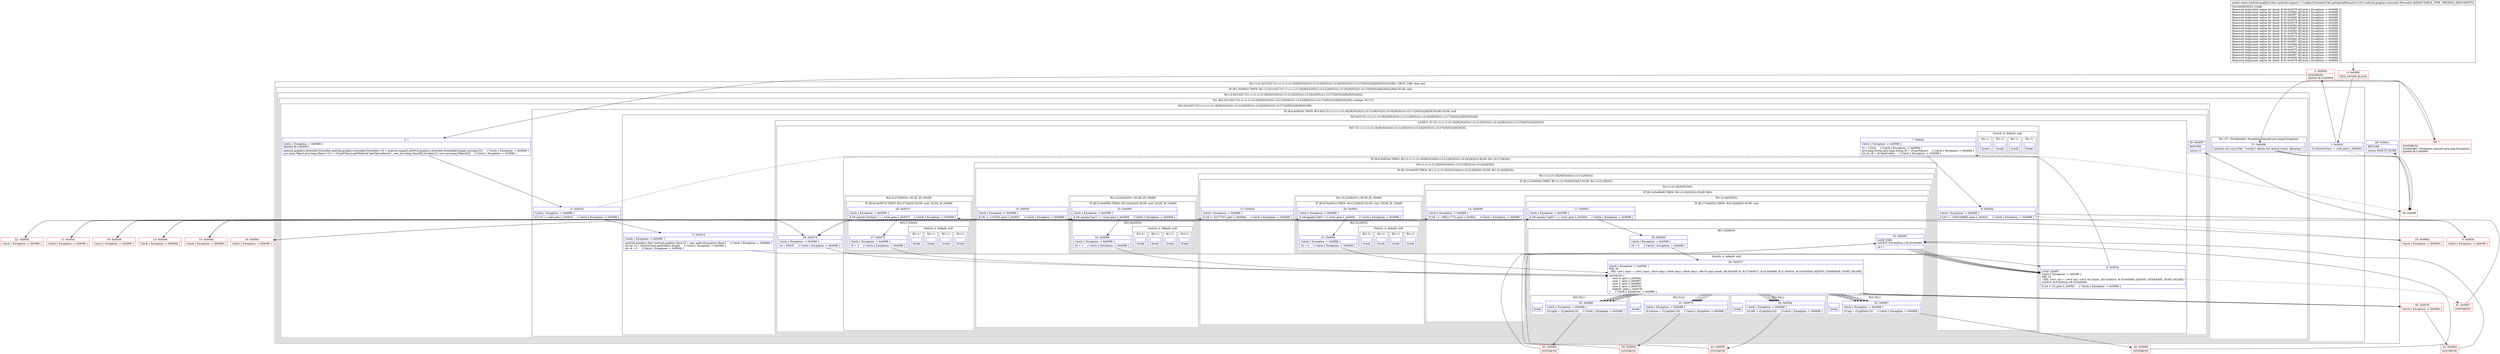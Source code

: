 digraph "CFG forandroid.support.v7.widget.DrawableUtils.getOpticalBounds(Landroid\/graphics\/drawable\/Drawable;)Landroid\/graphics\/Rect;" {
subgraph cluster_Region_1064607276 {
label = "R(2:(1:(2:3|(3:5|(5:7|(1:(1:(1:(1:(3:18|29|35))(0))(1:(3:21|29|35)))(1:(3:24|29|35)))(1:(3:27|29|35))|28|29|35)|36)))|40) | DECL_VAR: char null\l";
node [shape=record,color=blue];
subgraph cluster_IfRegion_1312158546 {
label = "IF [B:1:0x0002] THEN: R(1:(2:3|(3:5|(5:7|(1:(1:(1:(1:(3:18|29|35))(0))(1:(3:21|29|35)))(1:(3:24|29|35)))(1:(3:27|29|35))|28|29|35)|36))) ELSE: null";
node [shape=record,color=blue];
Node_1 [shape=record,label="{1\:\ 0x0002|if (sInsetsClazz != null) goto L_0x0004\l}"];
subgraph cluster_Region_1973008264 {
label = "R(1:(2:3|(3:5|(5:7|(1:(1:(1:(1:(3:18|29|35))(0))(1:(3:21|29|35)))(1:(3:24|29|35)))(1:(3:27|29|35))|28|29|35)|36)))";
node [shape=record,color=blue];
subgraph cluster_TryCatchRegion_790400846 {
label = "Try: R(2:3|(3:5|(5:7|(1:(1:(1:(1:(3:18|29|35))(0))(1:(3:21|29|35)))(1:(3:24|29|35)))(1:(3:27|29|35))|28|29|35)|36)) catches: R(1:37)";
node [shape=record,color=blue];
subgraph cluster_Region_1422257320 {
label = "R(2:3|(3:5|(5:7|(1:(1:(1:(1:(3:18|29|35))(0))(1:(3:21|29|35)))(1:(3:24|29|35)))(1:(3:27|29|35))|28|29|35)|36))";
node [shape=record,color=blue];
Node_3 [shape=record,label="{3\:\ ?|Catch:\{ Exception \-\> 0x0098 \}\lSplitter:B:2:0x0004\l|android.graphics.drawable.Drawable android.graphics.drawable.Drawable r10 = android.support.p000v4.graphics.drawable.DrawableCompat.unwrap(r10)     \/\/ Catch:\{ Exception \-\> 0x0098 \}\ljava.lang.Object java.lang.Object r10 = r10.getClass().getMethod(\"getOpticalInsets\", new java.lang.Class[0]).invoke(r10, new java.lang.Object[0])     \/\/ Catch:\{ Exception \-\> 0x0098 \}\l}"];
subgraph cluster_IfRegion_214533162 {
label = "IF [B:4:0x001b] THEN: R(3:5|(5:7|(1:(1:(1:(1:(3:18|29|35))(0))(1:(3:21|29|35)))(1:(3:24|29|35)))(1:(3:27|29|35))|28|29|35)|36) ELSE: null";
node [shape=record,color=blue];
Node_4 [shape=record,label="{4\:\ 0x001b|Catch:\{ Exception \-\> 0x0098 \}\l|if (r10 != null) goto L_0x001d     \/\/ Catch:\{ Exception \-\> 0x0098 \}\l}"];
subgraph cluster_Region_1328792829 {
label = "R(3:5|(5:7|(1:(1:(1:(1:(3:18|29|35))(0))(1:(3:21|29|35)))(1:(3:24|29|35)))(1:(3:27|29|35))|28|29|35)|36)";
node [shape=record,color=blue];
Node_5 [shape=record,label="{5\:\ 0x001d|Catch:\{ Exception \-\> 0x0098 \}\l|android.graphics.Rect android.graphics.Rect r0 = new android.graphics.Rect()     \/\/ Catch:\{ Exception \-\> 0x0098 \}\lint int r3 = sInsetsClazz.getFields().length     \/\/ Catch:\{ Exception \-\> 0x0098 \}\lint r4 = 0     \/\/ Catch:\{ Exception \-\> 0x0098 \}\l}"];
subgraph cluster_LoopRegion_880996735 {
label = "LOOP:0: (5:7|(1:(1:(1:(1:(3:18|29|35))(0))(1:(3:21|29|35)))(1:(3:24|29|35)))(1:(3:27|29|35))|28|29|35)";
node [shape=record,color=blue];
Node_6 [shape=record,label="{6\:\ 0x002a|LOOP_START\lCatch:\{ Exception \-\> 0x0098 \}\lPHI: r4 \l  PHI: (r4v1 int) = (r4v0 int), (r4v2 int) binds: [B:5:0x001d, B:35:0x0094] A[DONT_GENERATE, DONT_INLINE]\lLOOP:0: B:6:0x002a\-\>B:35:0x0094\l|if (r4 \< r3) goto L_0x002c     \/\/ Catch:\{ Exception \-\> 0x0098 \}\l}"];
subgraph cluster_Region_1018507057 {
label = "R(5:7|(1:(1:(1:(1:(3:18|29|35))(0))(1:(3:21|29|35)))(1:(3:24|29|35)))(1:(3:27|29|35))|28|29|35)";
node [shape=record,color=blue];
Node_7 [shape=record,label="{7\:\ 0x002c|Catch:\{ Exception \-\> 0x0098 \}\l|r5 = r1[r4]     \/\/ Catch:\{ Exception \-\> 0x0098 \}\ljava.lang.String java.lang.String r6 = r5.getName()     \/\/ Catch:\{ Exception \-\> 0x0098 \}\lint int r8 = r6.hashCode()     \/\/ Catch:\{ Exception \-\> 0x0098 \}\l}"];
subgraph cluster_IfRegion_25772346 {
label = "IF [B:8:0x003a] THEN: R(1:(1:(1:(1:(3:18|29|35))(0))(1:(3:21|29|35)))(1:(3:24|29|35))) ELSE: R(1:(3:27|29|35))";
node [shape=record,color=blue];
Node_8 [shape=record,label="{8\:\ 0x003a|Catch:\{ Exception \-\> 0x0098 \}\l|if (r8 != \-1383228885) goto L_0x003c     \/\/ Catch:\{ Exception \-\> 0x0098 \}\l}"];
subgraph cluster_Region_1439448030 {
label = "R(1:(1:(1:(1:(3:18|29|35))(0))(1:(3:21|29|35)))(1:(3:24|29|35)))";
node [shape=record,color=blue];
subgraph cluster_IfRegion_1911638528 {
label = "IF [B:10:0x003f] THEN: R(1:(1:(1:(3:18|29|35))(0))(1:(3:21|29|35))) ELSE: R(1:(3:24|29|35))";
node [shape=record,color=blue];
Node_10 [shape=record,label="{10\:\ 0x003f|Catch:\{ Exception \-\> 0x0098 \}\l|if (r8 != 115029) goto L_0x0041     \/\/ Catch:\{ Exception \-\> 0x0098 \}\l}"];
subgraph cluster_Region_1834087192 {
label = "R(1:(1:(1:(3:18|29|35))(0))(1:(3:21|29|35)))";
node [shape=record,color=blue];
subgraph cluster_IfRegion_344372044 {
label = "IF [B:12:0x0044] THEN: R(1:(1:(3:18|29|35))(0)) ELSE: R(1:(3:21|29|35))";
node [shape=record,color=blue];
Node_12 [shape=record,label="{12\:\ 0x0044|Catch:\{ Exception \-\> 0x0098 \}\l|if (r8 != 3317767) goto L_0x0046     \/\/ Catch:\{ Exception \-\> 0x0098 \}\l}"];
subgraph cluster_Region_654075651 {
label = "R(1:(1:(3:18|29|35))(0))";
node [shape=record,color=blue];
subgraph cluster_IfRegion_20274987 {
label = "IF [B:14:0x0049] THEN: R(1:(3:18|29|35)) ELSE: R(0)";
node [shape=record,color=blue];
Node_14 [shape=record,label="{14\:\ 0x0049|Catch:\{ Exception \-\> 0x0098 \}\l|if (r8 == 108511772) goto L_0x004c     \/\/ Catch:\{ Exception \-\> 0x0098 \}\l}"];
subgraph cluster_Region_97940394 {
label = "R(1:(3:18|29|35))";
node [shape=record,color=blue];
subgraph cluster_IfRegion_1865963382 {
label = "IF [B:17:0x0052] THEN: R(3:18|29|35) ELSE: null";
node [shape=record,color=blue];
Node_17 [shape=record,label="{17\:\ 0x0052|Catch:\{ Exception \-\> 0x0098 \}\l|if (r6.equals(\"right\") == true) goto L_0x0054     \/\/ Catch:\{ Exception \-\> 0x0098 \}\l}"];
subgraph cluster_Region_1816085294 {
label = "R(3:18|29|35)";
node [shape=record,color=blue];
Node_18 [shape=record,label="{18\:\ 0x0054|Catch:\{ Exception \-\> 0x0098 \}\l|r6 = 2     \/\/ Catch:\{ Exception \-\> 0x0098 \}\l}"];
subgraph cluster_SwitchRegion_829471237 {
label = "Switch: 4, default: null";
node [shape=record,color=blue];
Node_29 [shape=record,label="{29\:\ 0x0075|Catch:\{ Exception \-\> 0x0098 \}\lPHI: r6 \l  PHI: (r6v1 char) = (r6v2 char), (r6v4 char), (r6v6 char), (r6v8 char), (r6v10 char) binds: [B:28:0x0074, B:27:0x0072, B:24:0x0068, B:21:0x005e, B:18:0x0054] A[DONT_GENERATE, DONT_INLINE]\l|switch(r6) \{\l    case 0: goto L_0x008e;\l    case 1: goto L_0x0087;\l    case 2: goto L_0x0080;\l    case 3: goto L_0x0079;\l    default: goto L_0x0078;\l\}     \/\/ Catch:\{ Exception \-\> 0x0098 \}\l}"];
subgraph cluster_Region_1635792259 {
label = "R(2:34|1)";
node [shape=record,color=blue];
Node_34 [shape=record,label="{34\:\ 0x008e|Catch:\{ Exception \-\> 0x0098 \}\l|r0.left = r5.getInt(r10)     \/\/ Catch:\{ Exception \-\> 0x0098 \}\l}"];
Node_InsnContainer_1398490624 [shape=record,label="{|break\l}"];
}
subgraph cluster_Region_336396093 {
label = "R(2:33|1)";
node [shape=record,color=blue];
Node_33 [shape=record,label="{33\:\ 0x0087|Catch:\{ Exception \-\> 0x0098 \}\l|r0.top = r5.getInt(r10)     \/\/ Catch:\{ Exception \-\> 0x0098 \}\l}"];
Node_InsnContainer_383444759 [shape=record,label="{|break\l}"];
}
subgraph cluster_Region_1876423096 {
label = "R(2:32|1)";
node [shape=record,color=blue];
Node_32 [shape=record,label="{32\:\ 0x0080|Catch:\{ Exception \-\> 0x0098 \}\l|r0.right = r5.getInt(r10)     \/\/ Catch:\{ Exception \-\> 0x0098 \}\l}"];
Node_InsnContainer_547855685 [shape=record,label="{|break\l}"];
}
subgraph cluster_Region_796901564 {
label = "R(2:31|1)";
node [shape=record,color=blue];
Node_31 [shape=record,label="{31\:\ 0x0079|Catch:\{ Exception \-\> 0x0098 \}\l|r0.bottom = r5.getInt(r10)     \/\/ Catch:\{ Exception \-\> 0x0098 \}\l}"];
Node_InsnContainer_347323334 [shape=record,label="{|break\l}"];
}
}
Node_35 [shape=record,label="{35\:\ 0x0094|LOOP_END\lLOOP:0: B:6:0x002a\-\>B:35:0x0094\l|r4++\l}"];
}
}
}
subgraph cluster_Region_500274198 {
label = "R(0)";
node [shape=record,color=blue];
}
}
}
subgraph cluster_Region_1550985956 {
label = "R(1:(3:21|29|35)) | ELSE_IF_CHAIN\l";
node [shape=record,color=blue];
subgraph cluster_IfRegion_1913668360 {
label = "IF [B:20:0x005c] THEN: R(3:21|29|35) ELSE: null | ELSE_IF_CHAIN\l";
node [shape=record,color=blue];
Node_20 [shape=record,label="{20\:\ 0x005c|Catch:\{ Exception \-\> 0x0098 \}\l|if (r6.equals(\"left\") == true) goto L_0x005e     \/\/ Catch:\{ Exception \-\> 0x0098 \}\l}"];
subgraph cluster_Region_1033110581 {
label = "R(3:21|29|35)";
node [shape=record,color=blue];
Node_21 [shape=record,label="{21\:\ 0x005e|Catch:\{ Exception \-\> 0x0098 \}\l|r6 = 0     \/\/ Catch:\{ Exception \-\> 0x0098 \}\l}"];
subgraph cluster_SwitchRegion_1084479898 {
label = "Switch: 4, default: null";
node [shape=record,color=blue];
Node_29 [shape=record,label="{29\:\ 0x0075|Catch:\{ Exception \-\> 0x0098 \}\lPHI: r6 \l  PHI: (r6v1 char) = (r6v2 char), (r6v4 char), (r6v6 char), (r6v8 char), (r6v10 char) binds: [B:28:0x0074, B:27:0x0072, B:24:0x0068, B:21:0x005e, B:18:0x0054] A[DONT_GENERATE, DONT_INLINE]\l|switch(r6) \{\l    case 0: goto L_0x008e;\l    case 1: goto L_0x0087;\l    case 2: goto L_0x0080;\l    case 3: goto L_0x0079;\l    default: goto L_0x0078;\l\}     \/\/ Catch:\{ Exception \-\> 0x0098 \}\l}"];
subgraph cluster_Region_1229400003 {
label = "R(1:1)";
node [shape=record,color=blue];
Node_InsnContainer_1487371225 [shape=record,label="{|break\l}"];
}
subgraph cluster_Region_357519139 {
label = "R(1:1)";
node [shape=record,color=blue];
Node_InsnContainer_1274948377 [shape=record,label="{|break\l}"];
}
subgraph cluster_Region_1006072986 {
label = "R(1:1)";
node [shape=record,color=blue];
Node_InsnContainer_1483581838 [shape=record,label="{|break\l}"];
}
subgraph cluster_Region_926204919 {
label = "R(1:1)";
node [shape=record,color=blue];
Node_InsnContainer_229146859 [shape=record,label="{|break\l}"];
}
}
Node_35 [shape=record,label="{35\:\ 0x0094|LOOP_END\lLOOP:0: B:6:0x002a\-\>B:35:0x0094\l|r4++\l}"];
}
}
}
}
}
subgraph cluster_Region_234583648 {
label = "R(1:(3:24|29|35)) | ELSE_IF_CHAIN\l";
node [shape=record,color=blue];
subgraph cluster_IfRegion_402546071 {
label = "IF [B:23:0x0066] THEN: R(3:24|29|35) ELSE: null | ELSE_IF_CHAIN\l";
node [shape=record,color=blue];
Node_23 [shape=record,label="{23\:\ 0x0066|Catch:\{ Exception \-\> 0x0098 \}\l|if (r6.equals(\"top\") == true) goto L_0x0068     \/\/ Catch:\{ Exception \-\> 0x0098 \}\l}"];
subgraph cluster_Region_1817262934 {
label = "R(3:24|29|35)";
node [shape=record,color=blue];
Node_24 [shape=record,label="{24\:\ 0x0068|Catch:\{ Exception \-\> 0x0098 \}\l|r6 = 1     \/\/ Catch:\{ Exception \-\> 0x0098 \}\l}"];
subgraph cluster_SwitchRegion_955223944 {
label = "Switch: 4, default: null";
node [shape=record,color=blue];
Node_29 [shape=record,label="{29\:\ 0x0075|Catch:\{ Exception \-\> 0x0098 \}\lPHI: r6 \l  PHI: (r6v1 char) = (r6v2 char), (r6v4 char), (r6v6 char), (r6v8 char), (r6v10 char) binds: [B:28:0x0074, B:27:0x0072, B:24:0x0068, B:21:0x005e, B:18:0x0054] A[DONT_GENERATE, DONT_INLINE]\l|switch(r6) \{\l    case 0: goto L_0x008e;\l    case 1: goto L_0x0087;\l    case 2: goto L_0x0080;\l    case 3: goto L_0x0079;\l    default: goto L_0x0078;\l\}     \/\/ Catch:\{ Exception \-\> 0x0098 \}\l}"];
subgraph cluster_Region_693491737 {
label = "R(1:1)";
node [shape=record,color=blue];
Node_InsnContainer_1622391296 [shape=record,label="{|break\l}"];
}
subgraph cluster_Region_908957696 {
label = "R(1:1)";
node [shape=record,color=blue];
Node_InsnContainer_1929036418 [shape=record,label="{|break\l}"];
}
subgraph cluster_Region_1969768916 {
label = "R(1:1)";
node [shape=record,color=blue];
Node_InsnContainer_141991619 [shape=record,label="{|break\l}"];
}
subgraph cluster_Region_1388440149 {
label = "R(1:1)";
node [shape=record,color=blue];
Node_InsnContainer_1988877405 [shape=record,label="{|break\l}"];
}
}
Node_35 [shape=record,label="{35\:\ 0x0094|LOOP_END\lLOOP:0: B:6:0x002a\-\>B:35:0x0094\l|r4++\l}"];
}
}
}
}
}
subgraph cluster_Region_1100615089 {
label = "R(1:(3:27|29|35)) | ELSE_IF_CHAIN\l";
node [shape=record,color=blue];
subgraph cluster_IfRegion_749154367 {
label = "IF [B:26:0x0070] THEN: R(3:27|29|35) ELSE: null | ELSE_IF_CHAIN\l";
node [shape=record,color=blue];
Node_26 [shape=record,label="{26\:\ 0x0070|Catch:\{ Exception \-\> 0x0098 \}\l|if (r6.equals(\"bottom\") == true) goto L_0x0072     \/\/ Catch:\{ Exception \-\> 0x0098 \}\l}"];
subgraph cluster_Region_2030587210 {
label = "R(3:27|29|35)";
node [shape=record,color=blue];
Node_27 [shape=record,label="{27\:\ 0x0072|Catch:\{ Exception \-\> 0x0098 \}\l|r6 = 3     \/\/ Catch:\{ Exception \-\> 0x0098 \}\l}"];
subgraph cluster_SwitchRegion_2108036039 {
label = "Switch: 4, default: null";
node [shape=record,color=blue];
Node_29 [shape=record,label="{29\:\ 0x0075|Catch:\{ Exception \-\> 0x0098 \}\lPHI: r6 \l  PHI: (r6v1 char) = (r6v2 char), (r6v4 char), (r6v6 char), (r6v8 char), (r6v10 char) binds: [B:28:0x0074, B:27:0x0072, B:24:0x0068, B:21:0x005e, B:18:0x0054] A[DONT_GENERATE, DONT_INLINE]\l|switch(r6) \{\l    case 0: goto L_0x008e;\l    case 1: goto L_0x0087;\l    case 2: goto L_0x0080;\l    case 3: goto L_0x0079;\l    default: goto L_0x0078;\l\}     \/\/ Catch:\{ Exception \-\> 0x0098 \}\l}"];
subgraph cluster_Region_543739236 {
label = "R(1:1)";
node [shape=record,color=blue];
Node_InsnContainer_145331200 [shape=record,label="{|break\l}"];
}
subgraph cluster_Region_424671009 {
label = "R(1:1)";
node [shape=record,color=blue];
Node_InsnContainer_1413150692 [shape=record,label="{|break\l}"];
}
subgraph cluster_Region_845087722 {
label = "R(1:1)";
node [shape=record,color=blue];
Node_InsnContainer_1989314613 [shape=record,label="{|break\l}"];
}
subgraph cluster_Region_276991801 {
label = "R(1:1)";
node [shape=record,color=blue];
Node_InsnContainer_319082266 [shape=record,label="{|break\l}"];
}
}
Node_35 [shape=record,label="{35\:\ 0x0094|LOOP_END\lLOOP:0: B:6:0x002a\-\>B:35:0x0094\l|r4++\l}"];
}
}
}
}
Node_28 [shape=record,label="{28\:\ 0x0074|Catch:\{ Exception \-\> 0x0098 \}\l|r6 = 65535     \/\/ Catch:\{ Exception \-\> 0x0098 \}\l}"];
subgraph cluster_SwitchRegion_1494142659 {
label = "Switch: 4, default: null";
node [shape=record,color=blue];
Node_29 [shape=record,label="{29\:\ 0x0075|Catch:\{ Exception \-\> 0x0098 \}\lPHI: r6 \l  PHI: (r6v1 char) = (r6v2 char), (r6v4 char), (r6v6 char), (r6v8 char), (r6v10 char) binds: [B:28:0x0074, B:27:0x0072, B:24:0x0068, B:21:0x005e, B:18:0x0054] A[DONT_GENERATE, DONT_INLINE]\l|switch(r6) \{\l    case 0: goto L_0x008e;\l    case 1: goto L_0x0087;\l    case 2: goto L_0x0080;\l    case 3: goto L_0x0079;\l    default: goto L_0x0078;\l\}     \/\/ Catch:\{ Exception \-\> 0x0098 \}\l}"];
subgraph cluster_Region_993994487 {
label = "R(1:1)";
node [shape=record,color=blue];
Node_InsnContainer_1061199342 [shape=record,label="{|break\l}"];
}
subgraph cluster_Region_176810243 {
label = "R(1:1)";
node [shape=record,color=blue];
Node_InsnContainer_626935367 [shape=record,label="{|break\l}"];
}
subgraph cluster_Region_1737802885 {
label = "R(1:1)";
node [shape=record,color=blue];
Node_InsnContainer_1551927924 [shape=record,label="{|break\l}"];
}
subgraph cluster_Region_419733782 {
label = "R(1:1)";
node [shape=record,color=blue];
Node_InsnContainer_1312792591 [shape=record,label="{|break\l}"];
}
}
Node_35 [shape=record,label="{35\:\ 0x0094|LOOP_END\lLOOP:0: B:6:0x002a\-\>B:35:0x0094\l|r4++\l}"];
}
}
Node_36 [shape=record,label="{36\:\ 0x0097|RETURN\l|return r0\l}"];
}
}
}
subgraph cluster_Region_256828833 {
label = "R(1:37) | ExcHandler: Exception (unused java.lang.Exception)\l";
node [shape=record,color=blue];
Node_37 [shape=record,label="{37\:\ 0x0098|android.util.Log.e(TAG, \"Couldn't obtain the optical insets. Ignoring.\")\l}"];
}
}
}
}
Node_40 [shape=record,label="{40\:\ 0x00a1|RETURN\l|return INSETS_NONE\l}"];
}
subgraph cluster_Region_256828833 {
label = "R(1:37) | ExcHandler: Exception (unused java.lang.Exception)\l";
node [shape=record,color=blue];
Node_37 [shape=record,label="{37\:\ 0x0098|android.util.Log.e(TAG, \"Couldn't obtain the optical insets. Ignoring.\")\l}"];
}
Node_0 [shape=record,color=red,label="{0\:\ 0x0000|MTH_ENTER_BLOCK\l}"];
Node_2 [shape=record,color=red,label="{2\:\ 0x0004|SYNTHETIC\lSplitter:B:2:0x0004\l}"];
Node_9 [shape=record,color=red,label="{9\:\ 0x003c|Catch:\{ Exception \-\> 0x0098 \}\l}"];
Node_11 [shape=record,color=red,label="{11\:\ 0x0041|Catch:\{ Exception \-\> 0x0098 \}\l}"];
Node_13 [shape=record,color=red,label="{13\:\ 0x0046|Catch:\{ Exception \-\> 0x0098 \}\l}"];
Node_15 [shape=record,color=red,label="{15\:\ 0x004b|Catch:\{ Exception \-\> 0x0098 \}\l}"];
Node_16 [shape=record,color=red,label="{16\:\ 0x004c|Catch:\{ Exception \-\> 0x0098 \}\l}"];
Node_19 [shape=record,color=red,label="{19\:\ 0x0056|Catch:\{ Exception \-\> 0x0098 \}\l}"];
Node_22 [shape=record,color=red,label="{22\:\ 0x0060|Catch:\{ Exception \-\> 0x0098 \}\l}"];
Node_25 [shape=record,color=red,label="{25\:\ 0x006a|Catch:\{ Exception \-\> 0x0098 \}\l}"];
Node_30 [shape=record,color=red,label="{30\:\ 0x0078|Catch:\{ Exception \-\> 0x0098 \}\l}"];
Node_38 [shape=record,color=red,label="{38\:\ ?|SYNTHETIC\lExcHandler: Exception (unused java.lang.Exception)\lSplitter:B:2:0x0004\l}"];
Node_39 [shape=record,color=red,label="{39\:\ 0x009f}"];
Node_41 [shape=record,color=red,label="{41\:\ 0x0097|SYNTHETIC\l}"];
Node_42 [shape=record,color=red,label="{42\:\ 0x0094|SYNTHETIC\l}"];
Node_43 [shape=record,color=red,label="{43\:\ 0x0094|SYNTHETIC\l}"];
Node_44 [shape=record,color=red,label="{44\:\ 0x0094|SYNTHETIC\l}"];
Node_45 [shape=record,color=red,label="{45\:\ 0x0094|SYNTHETIC\l}"];
Node_46 [shape=record,color=red,label="{46\:\ 0x0094|SYNTHETIC\l}"];
MethodNode[shape=record,label="{public static android.graphics.Rect android.support.v7.widget.DrawableUtils.getOpticalBounds((r10v0 android.graphics.drawable.Drawable A[IMMUTABLE_TYPE, METHOD_ARGUMENT]))  | INCONSISTENT_CODE\lRemoved duplicated region for block: B:30:0x0078 A[Catch:\{ Exception \-\> 0x0098 \}]\lRemoved duplicated region for block: B:34:0x008e A[Catch:\{ Exception \-\> 0x0098 \}]\lRemoved duplicated region for block: B:33:0x0087 A[Catch:\{ Exception \-\> 0x0098 \}]\lRemoved duplicated region for block: B:32:0x0080 A[Catch:\{ Exception \-\> 0x0098 \}]\lRemoved duplicated region for block: B:31:0x0079 A[Catch:\{ Exception \-\> 0x0098 \}]\lRemoved duplicated region for block: B:30:0x0078 A[Catch:\{ Exception \-\> 0x0098 \}]\lRemoved duplicated region for block: B:34:0x008e A[Catch:\{ Exception \-\> 0x0098 \}]\lRemoved duplicated region for block: B:33:0x0087 A[Catch:\{ Exception \-\> 0x0098 \}]\lRemoved duplicated region for block: B:32:0x0080 A[Catch:\{ Exception \-\> 0x0098 \}]\lRemoved duplicated region for block: B:31:0x0079 A[Catch:\{ Exception \-\> 0x0098 \}]\lRemoved duplicated region for block: B:30:0x0078 A[Catch:\{ Exception \-\> 0x0098 \}]\lRemoved duplicated region for block: B:34:0x008e A[Catch:\{ Exception \-\> 0x0098 \}]\lRemoved duplicated region for block: B:33:0x0087 A[Catch:\{ Exception \-\> 0x0098 \}]\lRemoved duplicated region for block: B:32:0x0080 A[Catch:\{ Exception \-\> 0x0098 \}]\lRemoved duplicated region for block: B:31:0x0079 A[Catch:\{ Exception \-\> 0x0098 \}]\lRemoved duplicated region for block: B:30:0x0078 A[Catch:\{ Exception \-\> 0x0098 \}]\lRemoved duplicated region for block: B:34:0x008e A[Catch:\{ Exception \-\> 0x0098 \}]\lRemoved duplicated region for block: B:33:0x0087 A[Catch:\{ Exception \-\> 0x0098 \}]\lRemoved duplicated region for block: B:32:0x0080 A[Catch:\{ Exception \-\> 0x0098 \}]\lRemoved duplicated region for block: B:31:0x0079 A[Catch:\{ Exception \-\> 0x0098 \}]\l}"];
MethodNode -> Node_0;
Node_1 -> Node_2;
Node_1 -> Node_39[style=dashed];
Node_3 -> Node_4;
Node_4 -> Node_5;
Node_4 -> Node_39[style=dashed];
Node_5 -> Node_6;
Node_6 -> Node_7;
Node_6 -> Node_41[style=dashed];
Node_7 -> Node_8;
Node_8 -> Node_9;
Node_8 -> Node_25[style=dashed];
Node_10 -> Node_11;
Node_10 -> Node_22[style=dashed];
Node_12 -> Node_13;
Node_12 -> Node_19[style=dashed];
Node_14 -> Node_15[style=dashed];
Node_14 -> Node_16;
Node_17 -> Node_18;
Node_17 -> Node_28[style=dashed];
Node_18 -> Node_29;
Node_29 -> Node_30;
Node_29 -> Node_31;
Node_29 -> Node_32;
Node_29 -> Node_33;
Node_29 -> Node_34;
Node_34 -> Node_42;
Node_33 -> Node_46;
Node_32 -> Node_45;
Node_31 -> Node_44;
Node_35 -> Node_6;
Node_20 -> Node_21;
Node_20 -> Node_28[style=dashed];
Node_21 -> Node_29;
Node_29 -> Node_30;
Node_29 -> Node_31;
Node_29 -> Node_32;
Node_29 -> Node_33;
Node_29 -> Node_34;
Node_35 -> Node_6;
Node_23 -> Node_24;
Node_23 -> Node_28[style=dashed];
Node_24 -> Node_29;
Node_29 -> Node_30;
Node_29 -> Node_31;
Node_29 -> Node_32;
Node_29 -> Node_33;
Node_29 -> Node_34;
Node_35 -> Node_6;
Node_26 -> Node_27;
Node_26 -> Node_28[style=dashed];
Node_27 -> Node_29;
Node_29 -> Node_30;
Node_29 -> Node_31;
Node_29 -> Node_32;
Node_29 -> Node_33;
Node_29 -> Node_34;
Node_35 -> Node_6;
Node_28 -> Node_29;
Node_29 -> Node_30;
Node_29 -> Node_31;
Node_29 -> Node_32;
Node_29 -> Node_33;
Node_29 -> Node_34;
Node_35 -> Node_6;
Node_37 -> Node_39;
Node_37 -> Node_39;
Node_0 -> Node_1;
Node_2 -> Node_3;
Node_2 -> Node_38;
Node_9 -> Node_10;
Node_11 -> Node_12;
Node_13 -> Node_14;
Node_15 -> Node_28;
Node_16 -> Node_17;
Node_19 -> Node_20;
Node_22 -> Node_23;
Node_25 -> Node_26;
Node_30 -> Node_43;
Node_38 -> Node_37;
Node_39 -> Node_40;
Node_41 -> Node_36;
Node_42 -> Node_35;
Node_43 -> Node_35;
Node_44 -> Node_35;
Node_45 -> Node_35;
Node_46 -> Node_35;
}

